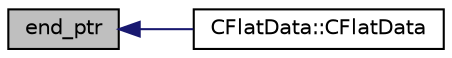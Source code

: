digraph "end_ptr"
{
  edge [fontname="Helvetica",fontsize="10",labelfontname="Helvetica",labelfontsize="10"];
  node [fontname="Helvetica",fontsize="10",shape=record];
  rankdir="LR";
  Node35 [label="end_ptr",height=0.2,width=0.4,color="black", fillcolor="grey75", style="filled", fontcolor="black"];
  Node35 -> Node36 [dir="back",color="midnightblue",fontsize="10",style="solid",fontname="Helvetica"];
  Node36 [label="CFlatData::CFlatData",height=0.2,width=0.4,color="black", fillcolor="white", style="filled",URL="$class_c_flat_data.html#aa536a3fe59b6cde08cf7ed57ecebedfb"];
}
